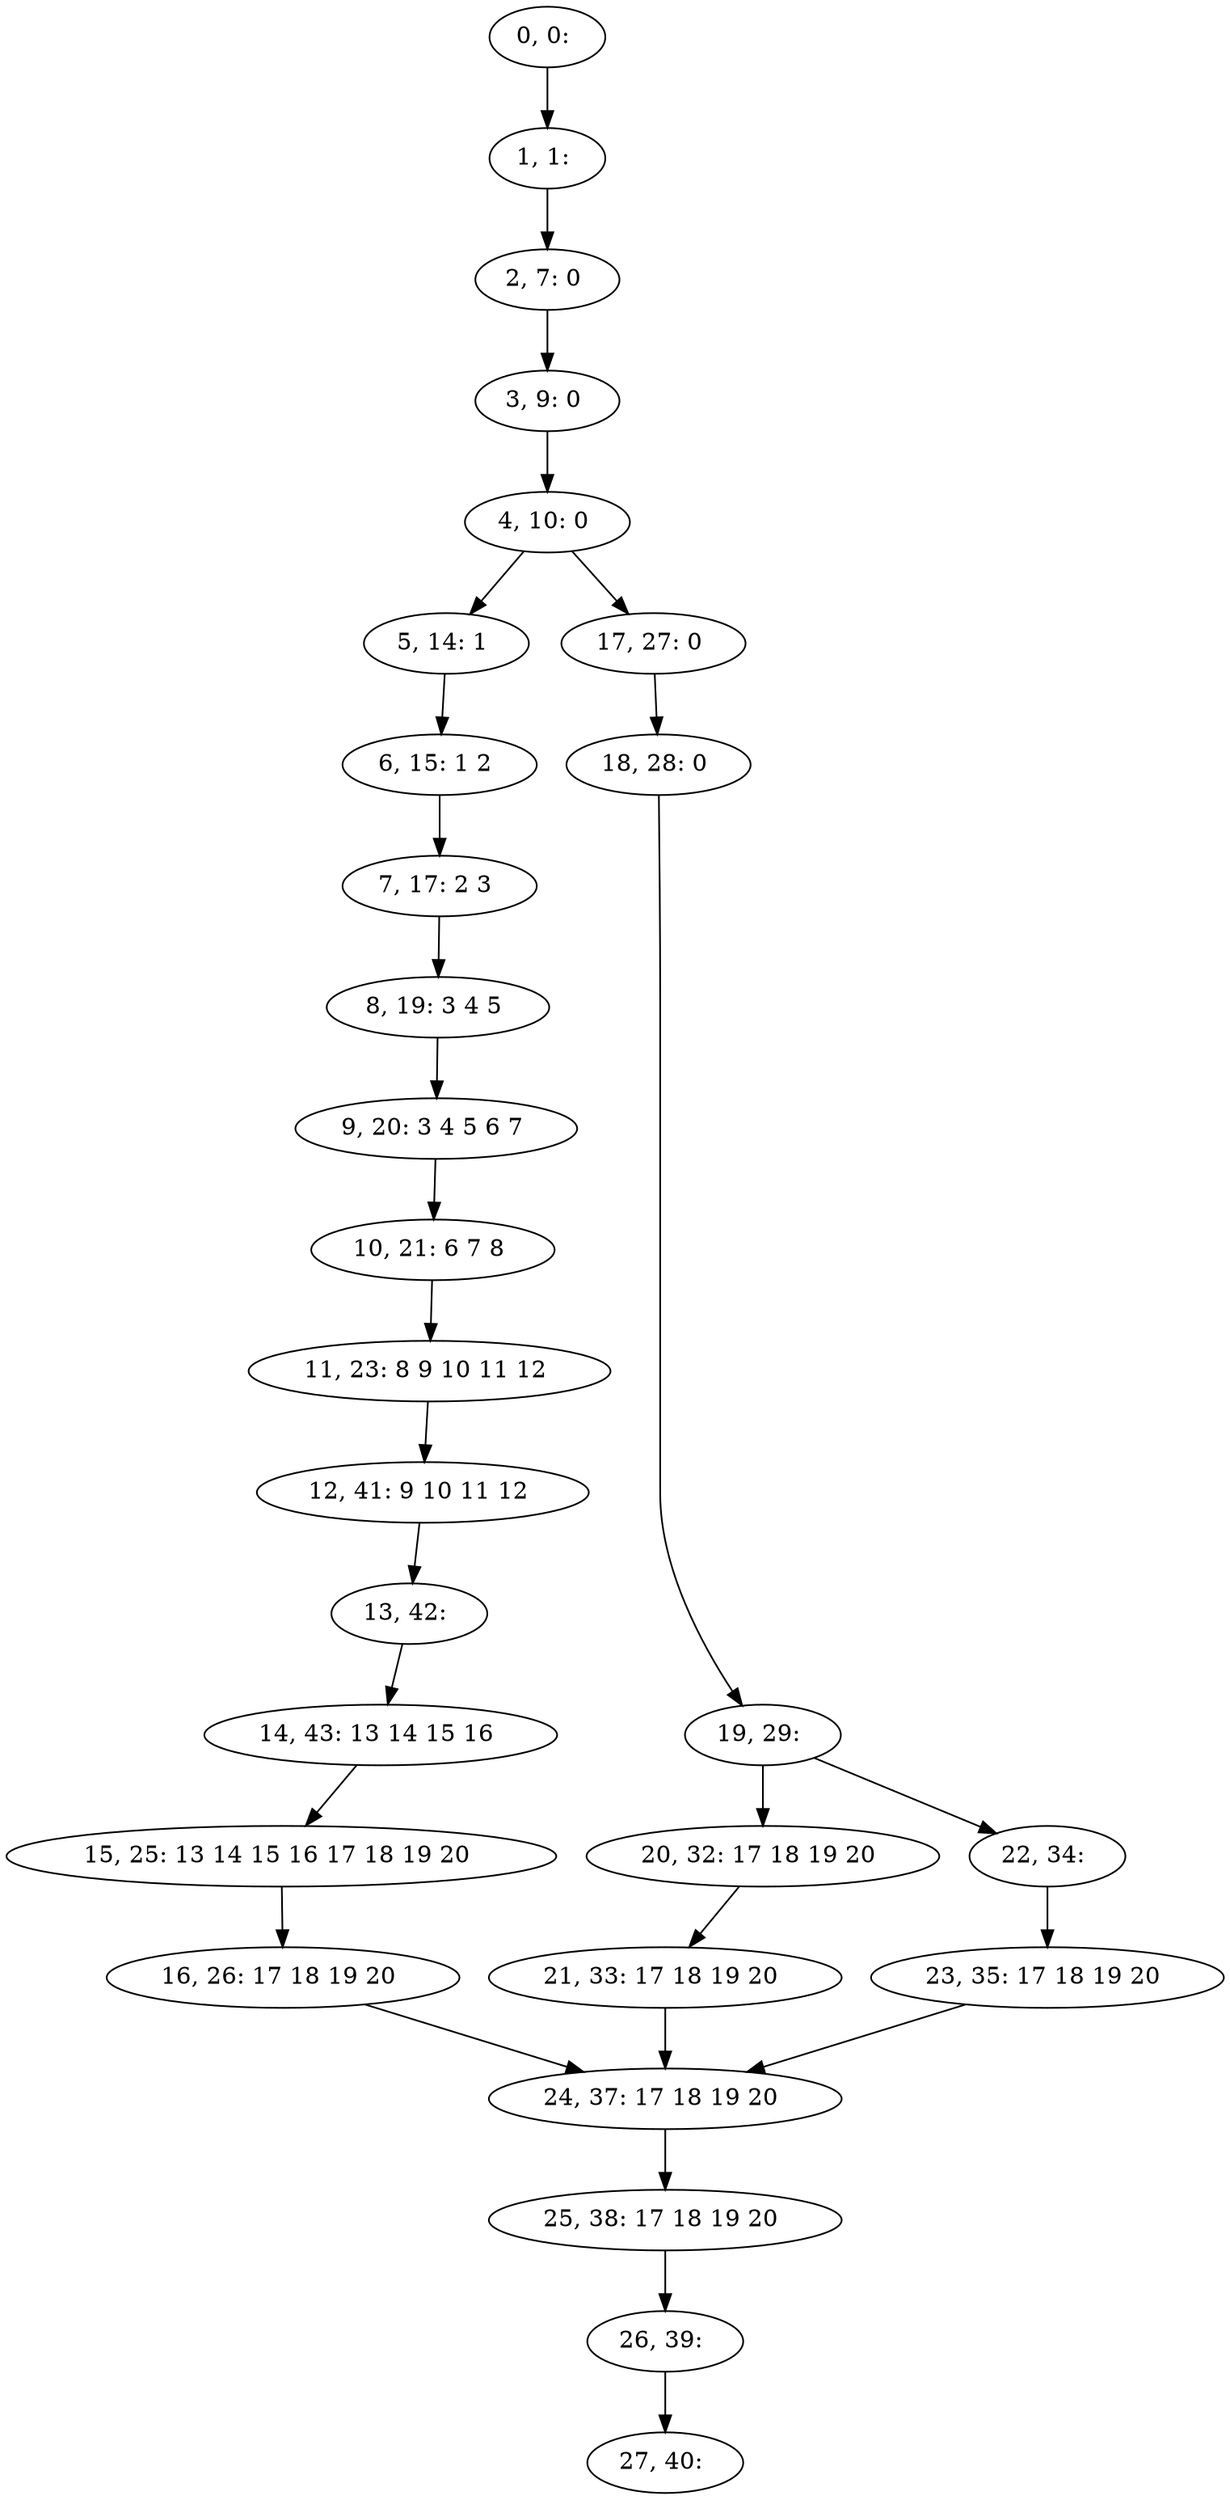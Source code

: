 digraph G {
0[label="0, 0: "];
1[label="1, 1: "];
2[label="2, 7: 0 "];
3[label="3, 9: 0 "];
4[label="4, 10: 0 "];
5[label="5, 14: 1 "];
6[label="6, 15: 1 2 "];
7[label="7, 17: 2 3 "];
8[label="8, 19: 3 4 5 "];
9[label="9, 20: 3 4 5 6 7 "];
10[label="10, 21: 6 7 8 "];
11[label="11, 23: 8 9 10 11 12 "];
12[label="12, 41: 9 10 11 12 "];
13[label="13, 42: "];
14[label="14, 43: 13 14 15 16 "];
15[label="15, 25: 13 14 15 16 17 18 19 20 "];
16[label="16, 26: 17 18 19 20 "];
17[label="17, 27: 0 "];
18[label="18, 28: 0 "];
19[label="19, 29: "];
20[label="20, 32: 17 18 19 20 "];
21[label="21, 33: 17 18 19 20 "];
22[label="22, 34: "];
23[label="23, 35: 17 18 19 20 "];
24[label="24, 37: 17 18 19 20 "];
25[label="25, 38: 17 18 19 20 "];
26[label="26, 39: "];
27[label="27, 40: "];
0->1 ;
1->2 ;
2->3 ;
3->4 ;
4->5 ;
4->17 ;
5->6 ;
6->7 ;
7->8 ;
8->9 ;
9->10 ;
10->11 ;
11->12 ;
12->13 ;
13->14 ;
14->15 ;
15->16 ;
16->24 ;
17->18 ;
18->19 ;
19->20 ;
19->22 ;
20->21 ;
21->24 ;
22->23 ;
23->24 ;
24->25 ;
25->26 ;
26->27 ;
}
